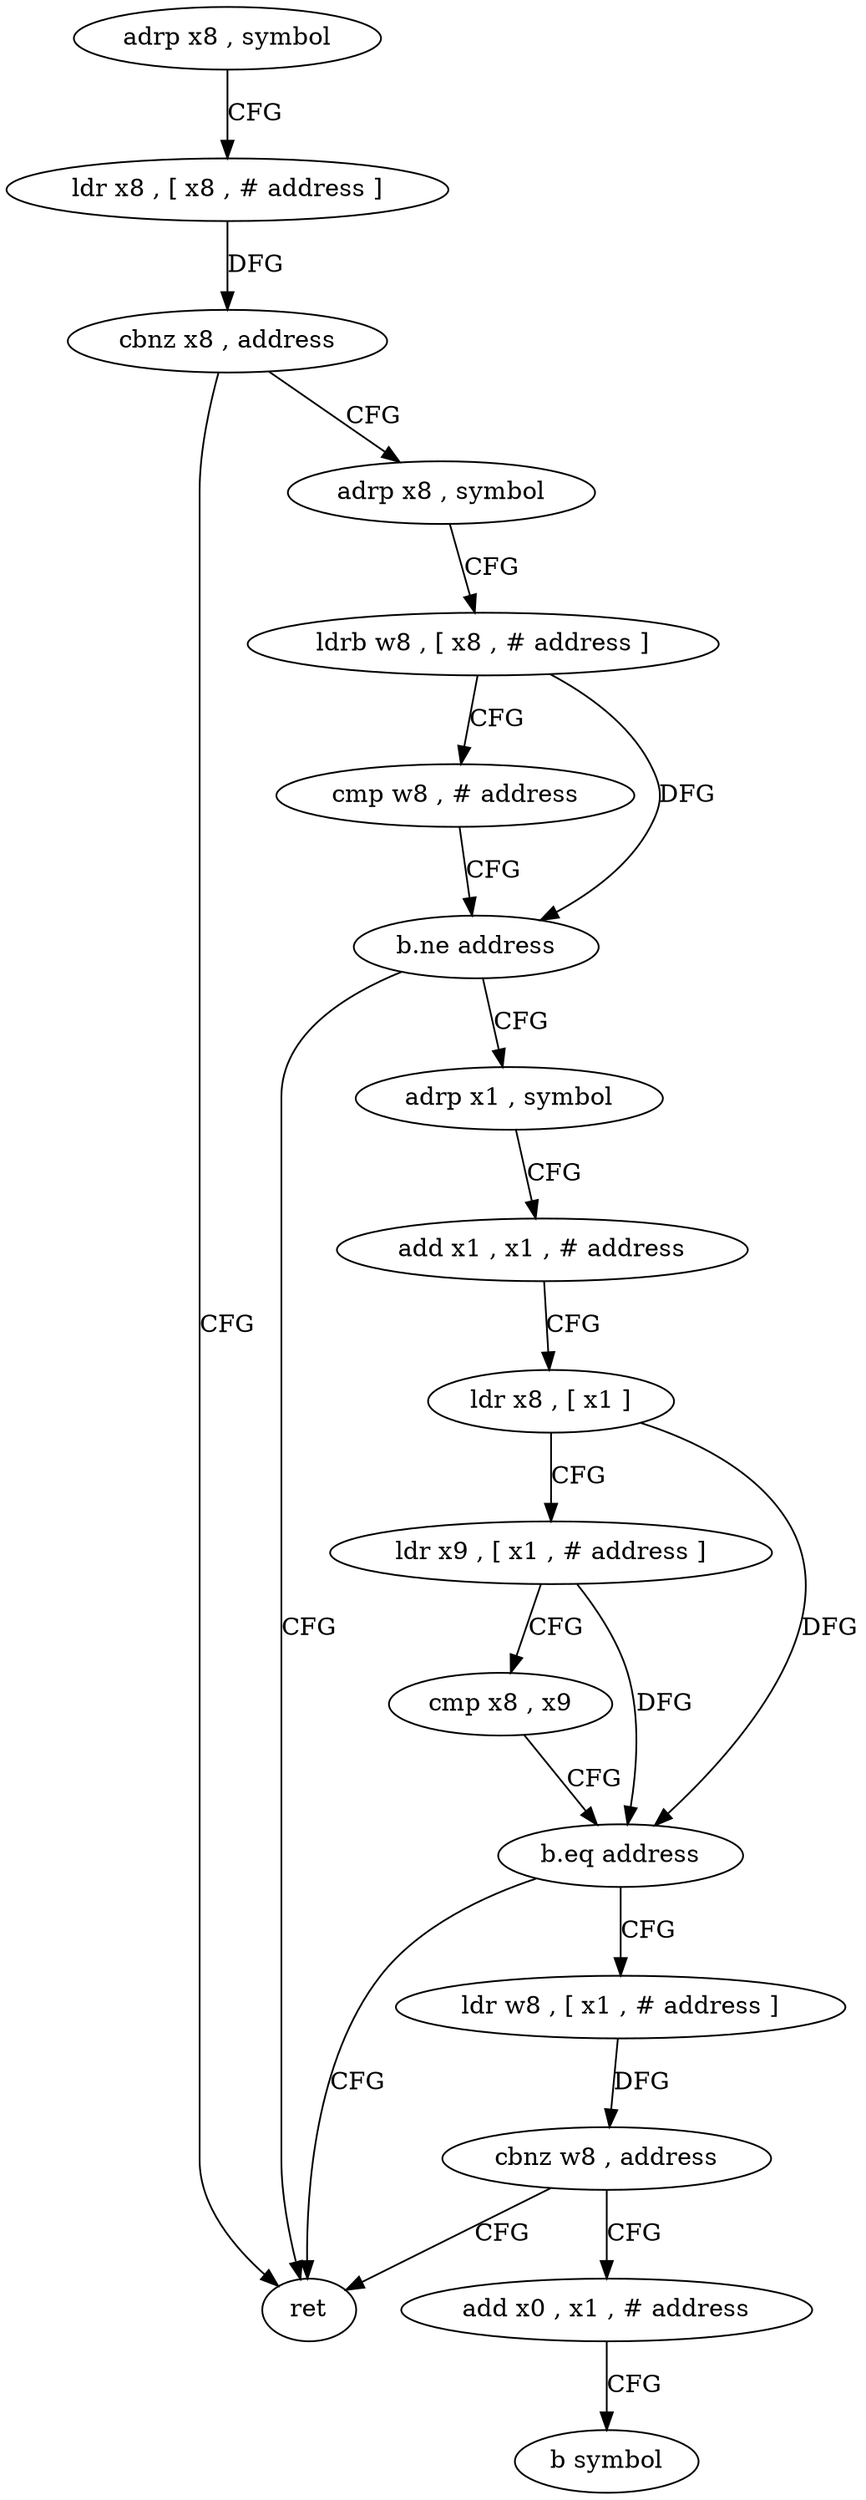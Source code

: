 digraph "func" {
"4211644" [label = "adrp x8 , symbol" ]
"4211648" [label = "ldr x8 , [ x8 , # address ]" ]
"4211652" [label = "cbnz x8 , address" ]
"4211712" [label = "ret" ]
"4211656" [label = "adrp x8 , symbol" ]
"4211660" [label = "ldrb w8 , [ x8 , # address ]" ]
"4211664" [label = "cmp w8 , # address" ]
"4211668" [label = "b.ne address" ]
"4211672" [label = "adrp x1 , symbol" ]
"4211676" [label = "add x1 , x1 , # address" ]
"4211680" [label = "ldr x8 , [ x1 ]" ]
"4211684" [label = "ldr x9 , [ x1 , # address ]" ]
"4211688" [label = "cmp x8 , x9" ]
"4211692" [label = "b.eq address" ]
"4211696" [label = "ldr w8 , [ x1 , # address ]" ]
"4211700" [label = "cbnz w8 , address" ]
"4211704" [label = "add x0 , x1 , # address" ]
"4211708" [label = "b symbol" ]
"4211644" -> "4211648" [ label = "CFG" ]
"4211648" -> "4211652" [ label = "DFG" ]
"4211652" -> "4211712" [ label = "CFG" ]
"4211652" -> "4211656" [ label = "CFG" ]
"4211656" -> "4211660" [ label = "CFG" ]
"4211660" -> "4211664" [ label = "CFG" ]
"4211660" -> "4211668" [ label = "DFG" ]
"4211664" -> "4211668" [ label = "CFG" ]
"4211668" -> "4211712" [ label = "CFG" ]
"4211668" -> "4211672" [ label = "CFG" ]
"4211672" -> "4211676" [ label = "CFG" ]
"4211676" -> "4211680" [ label = "CFG" ]
"4211680" -> "4211684" [ label = "CFG" ]
"4211680" -> "4211692" [ label = "DFG" ]
"4211684" -> "4211688" [ label = "CFG" ]
"4211684" -> "4211692" [ label = "DFG" ]
"4211688" -> "4211692" [ label = "CFG" ]
"4211692" -> "4211712" [ label = "CFG" ]
"4211692" -> "4211696" [ label = "CFG" ]
"4211696" -> "4211700" [ label = "DFG" ]
"4211700" -> "4211712" [ label = "CFG" ]
"4211700" -> "4211704" [ label = "CFG" ]
"4211704" -> "4211708" [ label = "CFG" ]
}
